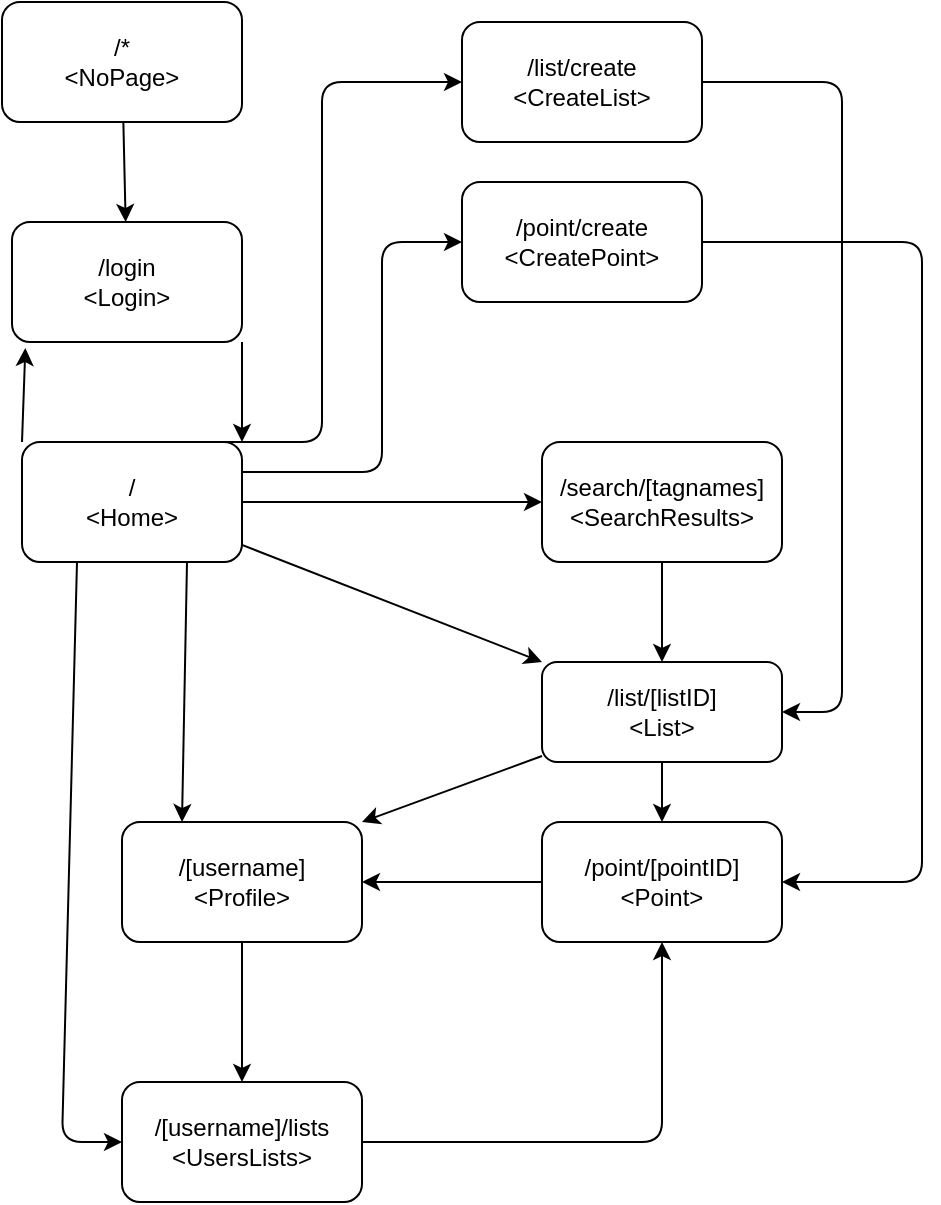 <mxfile>
    <diagram id="T6wmiwmmVXelrvxsVwA4" name="Page-1">
        <mxGraphModel dx="1155" dy="487" grid="1" gridSize="10" guides="1" tooltips="1" connect="1" arrows="1" fold="1" page="1" pageScale="1" pageWidth="827" pageHeight="1169" math="0" shadow="0">
            <root>
                <mxCell id="0"/>
                <mxCell id="1" parent="0"/>
                <mxCell id="7" style="edgeStyle=none;html=1;entryX=0;entryY=0.5;entryDx=0;entryDy=0;" edge="1" parent="1" source="2" target="15">
                    <mxGeometry relative="1" as="geometry">
                        <mxPoint x="200" y="270" as="targetPoint"/>
                    </mxGeometry>
                </mxCell>
                <mxCell id="8" style="edgeStyle=none;html=1;entryX=0.058;entryY=1.05;entryDx=0;entryDy=0;exitX=0;exitY=0;exitDx=0;exitDy=0;entryPerimeter=0;" edge="1" parent="1" source="2" target="11">
                    <mxGeometry relative="1" as="geometry">
                        <mxPoint x="20" y="160" as="targetPoint"/>
                    </mxGeometry>
                </mxCell>
                <mxCell id="26" style="edgeStyle=none;html=1;exitX=0.75;exitY=1;exitDx=0;exitDy=0;entryX=0.25;entryY=0;entryDx=0;entryDy=0;" edge="1" parent="1" source="2" target="12">
                    <mxGeometry relative="1" as="geometry"/>
                </mxCell>
                <mxCell id="28" style="edgeStyle=none;html=1;exitX=0.25;exitY=1;exitDx=0;exitDy=0;entryX=0;entryY=0.5;entryDx=0;entryDy=0;" edge="1" parent="1" source="2" target="18">
                    <mxGeometry relative="1" as="geometry">
                        <Array as="points">
                            <mxPoint x="40" y="590"/>
                        </Array>
                    </mxGeometry>
                </mxCell>
                <mxCell id="29" style="edgeStyle=none;html=1;entryX=0;entryY=0.5;entryDx=0;entryDy=0;exitX=1;exitY=0.25;exitDx=0;exitDy=0;" edge="1" parent="1" source="2" target="16">
                    <mxGeometry relative="1" as="geometry">
                        <Array as="points">
                            <mxPoint x="200" y="255"/>
                            <mxPoint x="200" y="140"/>
                        </Array>
                    </mxGeometry>
                </mxCell>
                <mxCell id="30" style="edgeStyle=none;html=1;exitX=0.75;exitY=0;exitDx=0;exitDy=0;entryX=0;entryY=0.5;entryDx=0;entryDy=0;" edge="1" parent="1" source="2" target="17">
                    <mxGeometry relative="1" as="geometry">
                        <Array as="points">
                            <mxPoint x="170" y="240"/>
                            <mxPoint x="170" y="60"/>
                        </Array>
                    </mxGeometry>
                </mxCell>
                <mxCell id="34" style="edgeStyle=none;html=1;entryX=0;entryY=0;entryDx=0;entryDy=0;" edge="1" parent="1" source="2" target="14">
                    <mxGeometry relative="1" as="geometry"/>
                </mxCell>
                <mxCell id="2" value="/&lt;br&gt;&amp;lt;Home&amp;gt;" style="rounded=1;whiteSpace=wrap;html=1;" vertex="1" parent="1">
                    <mxGeometry x="20" y="240" width="110" height="60" as="geometry"/>
                </mxCell>
                <mxCell id="9" style="edgeStyle=none;html=1;exitX=1;exitY=1;exitDx=0;exitDy=0;" edge="1" parent="1" source="11">
                    <mxGeometry relative="1" as="geometry">
                        <mxPoint x="130" y="160" as="sourcePoint"/>
                        <mxPoint x="130" y="240" as="targetPoint"/>
                    </mxGeometry>
                </mxCell>
                <mxCell id="11" value="/login&lt;br&gt;&amp;lt;Login&amp;gt;" style="rounded=1;whiteSpace=wrap;html=1;" vertex="1" parent="1">
                    <mxGeometry x="15" y="130" width="115" height="60" as="geometry"/>
                </mxCell>
                <mxCell id="27" style="edgeStyle=none;html=1;entryX=0.5;entryY=0;entryDx=0;entryDy=0;" edge="1" parent="1" source="12" target="18">
                    <mxGeometry relative="1" as="geometry"/>
                </mxCell>
                <mxCell id="12" value="/[username]&lt;br&gt;&amp;lt;Profile&amp;gt;" style="rounded=1;whiteSpace=wrap;html=1;" vertex="1" parent="1">
                    <mxGeometry x="70" y="430" width="120" height="60" as="geometry"/>
                </mxCell>
                <mxCell id="25" style="edgeStyle=none;html=1;entryX=1;entryY=0.5;entryDx=0;entryDy=0;" edge="1" parent="1" source="13" target="12">
                    <mxGeometry relative="1" as="geometry"/>
                </mxCell>
                <mxCell id="13" value="/point/[pointID]&lt;br&gt;&amp;lt;Point&amp;gt;" style="rounded=1;whiteSpace=wrap;html=1;" vertex="1" parent="1">
                    <mxGeometry x="280" y="430" width="120" height="60" as="geometry"/>
                </mxCell>
                <mxCell id="23" style="edgeStyle=none;html=1;" edge="1" parent="1" source="14" target="13">
                    <mxGeometry relative="1" as="geometry"/>
                </mxCell>
                <mxCell id="24" style="edgeStyle=none;html=1;entryX=1;entryY=0;entryDx=0;entryDy=0;" edge="1" parent="1" source="14" target="12">
                    <mxGeometry relative="1" as="geometry"/>
                </mxCell>
                <mxCell id="14" value="/list/[listID]&lt;br&gt;&amp;lt;List&amp;gt;" style="rounded=1;whiteSpace=wrap;html=1;" vertex="1" parent="1">
                    <mxGeometry x="280" y="350" width="120" height="50" as="geometry"/>
                </mxCell>
                <mxCell id="22" style="edgeStyle=none;html=1;exitX=0.5;exitY=1;exitDx=0;exitDy=0;" edge="1" parent="1" source="15" target="14">
                    <mxGeometry relative="1" as="geometry"/>
                </mxCell>
                <mxCell id="15" value="/search/[tagnames]&lt;br&gt;&amp;lt;SearchResults&amp;gt;" style="rounded=1;whiteSpace=wrap;html=1;" vertex="1" parent="1">
                    <mxGeometry x="280" y="240" width="120" height="60" as="geometry"/>
                </mxCell>
                <mxCell id="33" style="edgeStyle=none;html=1;exitX=1;exitY=0.5;exitDx=0;exitDy=0;entryX=1;entryY=0.5;entryDx=0;entryDy=0;" edge="1" parent="1" source="16" target="13">
                    <mxGeometry relative="1" as="geometry">
                        <mxPoint x="500" y="140" as="targetPoint"/>
                        <Array as="points">
                            <mxPoint x="470" y="140"/>
                            <mxPoint x="470" y="460"/>
                        </Array>
                    </mxGeometry>
                </mxCell>
                <mxCell id="16" value="/point/create&lt;br&gt;&amp;lt;CreatePoint&amp;gt;" style="rounded=1;whiteSpace=wrap;html=1;" vertex="1" parent="1">
                    <mxGeometry x="240" y="110" width="120" height="60" as="geometry"/>
                </mxCell>
                <mxCell id="32" style="edgeStyle=none;html=1;exitX=1;exitY=0.5;exitDx=0;exitDy=0;entryX=1;entryY=0.5;entryDx=0;entryDy=0;" edge="1" parent="1" source="17" target="14">
                    <mxGeometry relative="1" as="geometry">
                        <Array as="points">
                            <mxPoint x="430" y="60"/>
                            <mxPoint x="430" y="375"/>
                        </Array>
                    </mxGeometry>
                </mxCell>
                <mxCell id="17" value="/list/create&lt;br&gt;&amp;lt;CreateList&amp;gt;" style="rounded=1;whiteSpace=wrap;html=1;" vertex="1" parent="1">
                    <mxGeometry x="240" y="30" width="120" height="60" as="geometry"/>
                </mxCell>
                <mxCell id="31" style="edgeStyle=none;html=1;entryX=0.5;entryY=1;entryDx=0;entryDy=0;" edge="1" parent="1" source="18" target="13">
                    <mxGeometry relative="1" as="geometry">
                        <mxPoint x="350" y="590" as="targetPoint"/>
                        <Array as="points">
                            <mxPoint x="340" y="590"/>
                        </Array>
                    </mxGeometry>
                </mxCell>
                <mxCell id="18" value="/[username]/lists&lt;br&gt;&amp;lt;UsersLists&amp;gt;" style="rounded=1;whiteSpace=wrap;html=1;" vertex="1" parent="1">
                    <mxGeometry x="70" y="560" width="120" height="60" as="geometry"/>
                </mxCell>
                <mxCell id="36" style="edgeStyle=none;html=1;" edge="1" parent="1" source="35" target="11">
                    <mxGeometry relative="1" as="geometry"/>
                </mxCell>
                <mxCell id="35" value="/*&lt;br&gt;&amp;lt;NoPage&amp;gt;" style="rounded=1;whiteSpace=wrap;html=1;" vertex="1" parent="1">
                    <mxGeometry x="10" y="20" width="120" height="60" as="geometry"/>
                </mxCell>
            </root>
        </mxGraphModel>
    </diagram>
</mxfile>
